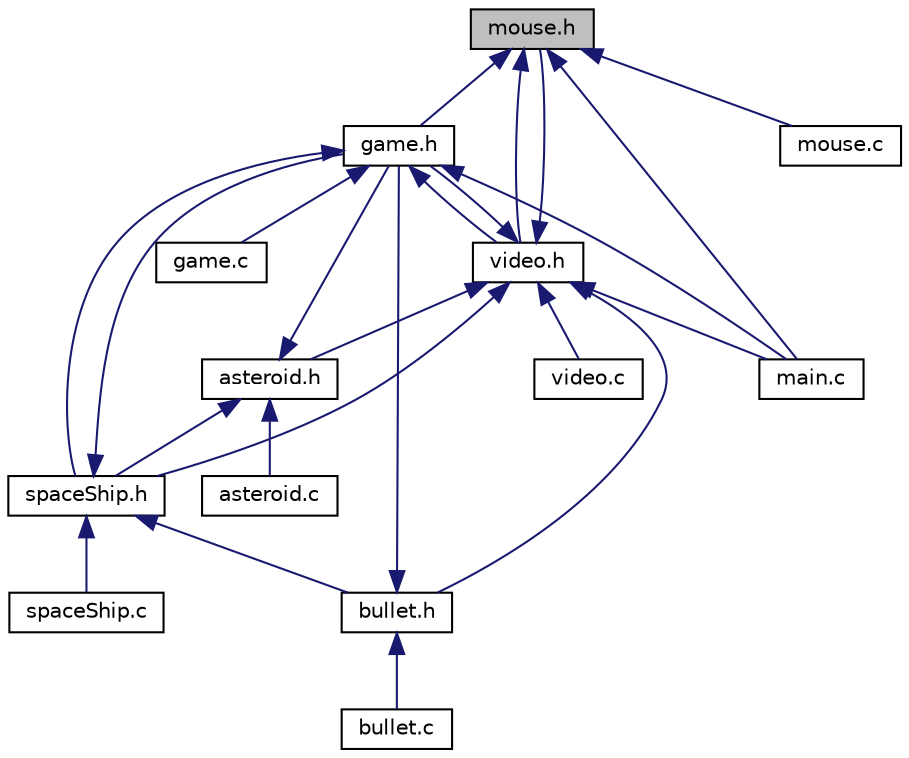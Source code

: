 digraph "mouse.h"
{
 // LATEX_PDF_SIZE
  edge [fontname="Helvetica",fontsize="10",labelfontname="Helvetica",labelfontsize="10"];
  node [fontname="Helvetica",fontsize="10",shape=record];
  Node1 [label="mouse.h",height=0.2,width=0.4,color="black", fillcolor="grey75", style="filled", fontcolor="black",tooltip=" "];
  Node1 -> Node2 [dir="back",color="midnightblue",fontsize="10",style="solid"];
  Node2 [label="game.h",height=0.2,width=0.4,color="black", fillcolor="white", style="filled",URL="$game_8h.html",tooltip=" "];
  Node2 -> Node3 [dir="back",color="midnightblue",fontsize="10",style="solid"];
  Node3 [label="game.c",height=0.2,width=0.4,color="black", fillcolor="white", style="filled",URL="$game_8c.html",tooltip=" "];
  Node2 -> Node4 [dir="back",color="midnightblue",fontsize="10",style="solid"];
  Node4 [label="main.c",height=0.2,width=0.4,color="black", fillcolor="white", style="filled",URL="$main_8c.html",tooltip=" "];
  Node2 -> Node5 [dir="back",color="midnightblue",fontsize="10",style="solid"];
  Node5 [label="spaceShip.h",height=0.2,width=0.4,color="black", fillcolor="white", style="filled",URL="$space_ship_8h.html",tooltip=" "];
  Node5 -> Node6 [dir="back",color="midnightblue",fontsize="10",style="solid"];
  Node6 [label="bullet.h",height=0.2,width=0.4,color="black", fillcolor="white", style="filled",URL="$bullet_8h.html",tooltip=" "];
  Node6 -> Node7 [dir="back",color="midnightblue",fontsize="10",style="solid"];
  Node7 [label="bullet.c",height=0.2,width=0.4,color="black", fillcolor="white", style="filled",URL="$bullet_8c.html",tooltip=" "];
  Node6 -> Node2 [dir="back",color="midnightblue",fontsize="10",style="solid"];
  Node5 -> Node2 [dir="back",color="midnightblue",fontsize="10",style="solid"];
  Node5 -> Node8 [dir="back",color="midnightblue",fontsize="10",style="solid"];
  Node8 [label="spaceShip.c",height=0.2,width=0.4,color="black", fillcolor="white", style="filled",URL="$space_ship_8c.html",tooltip=" "];
  Node2 -> Node9 [dir="back",color="midnightblue",fontsize="10",style="solid"];
  Node9 [label="video.h",height=0.2,width=0.4,color="black", fillcolor="white", style="filled",URL="$video_8h.html",tooltip=" "];
  Node9 -> Node10 [dir="back",color="midnightblue",fontsize="10",style="solid"];
  Node10 [label="asteroid.h",height=0.2,width=0.4,color="black", fillcolor="white", style="filled",URL="$asteroid_8h.html",tooltip=" "];
  Node10 -> Node11 [dir="back",color="midnightblue",fontsize="10",style="solid"];
  Node11 [label="asteroid.c",height=0.2,width=0.4,color="black", fillcolor="white", style="filled",URL="$asteroid_8c.html",tooltip=" "];
  Node10 -> Node2 [dir="back",color="midnightblue",fontsize="10",style="solid"];
  Node10 -> Node5 [dir="back",color="midnightblue",fontsize="10",style="solid"];
  Node9 -> Node6 [dir="back",color="midnightblue",fontsize="10",style="solid"];
  Node9 -> Node2 [dir="back",color="midnightblue",fontsize="10",style="solid"];
  Node9 -> Node4 [dir="back",color="midnightblue",fontsize="10",style="solid"];
  Node9 -> Node1 [dir="back",color="midnightblue",fontsize="10",style="solid"];
  Node9 -> Node5 [dir="back",color="midnightblue",fontsize="10",style="solid"];
  Node9 -> Node12 [dir="back",color="midnightblue",fontsize="10",style="solid"];
  Node12 [label="video.c",height=0.2,width=0.4,color="black", fillcolor="white", style="filled",URL="$video_8c.html",tooltip=" "];
  Node1 -> Node4 [dir="back",color="midnightblue",fontsize="10",style="solid"];
  Node1 -> Node13 [dir="back",color="midnightblue",fontsize="10",style="solid"];
  Node13 [label="mouse.c",height=0.2,width=0.4,color="black", fillcolor="white", style="filled",URL="$mouse_8c.html",tooltip=" "];
  Node1 -> Node9 [dir="back",color="midnightblue",fontsize="10",style="solid"];
}
